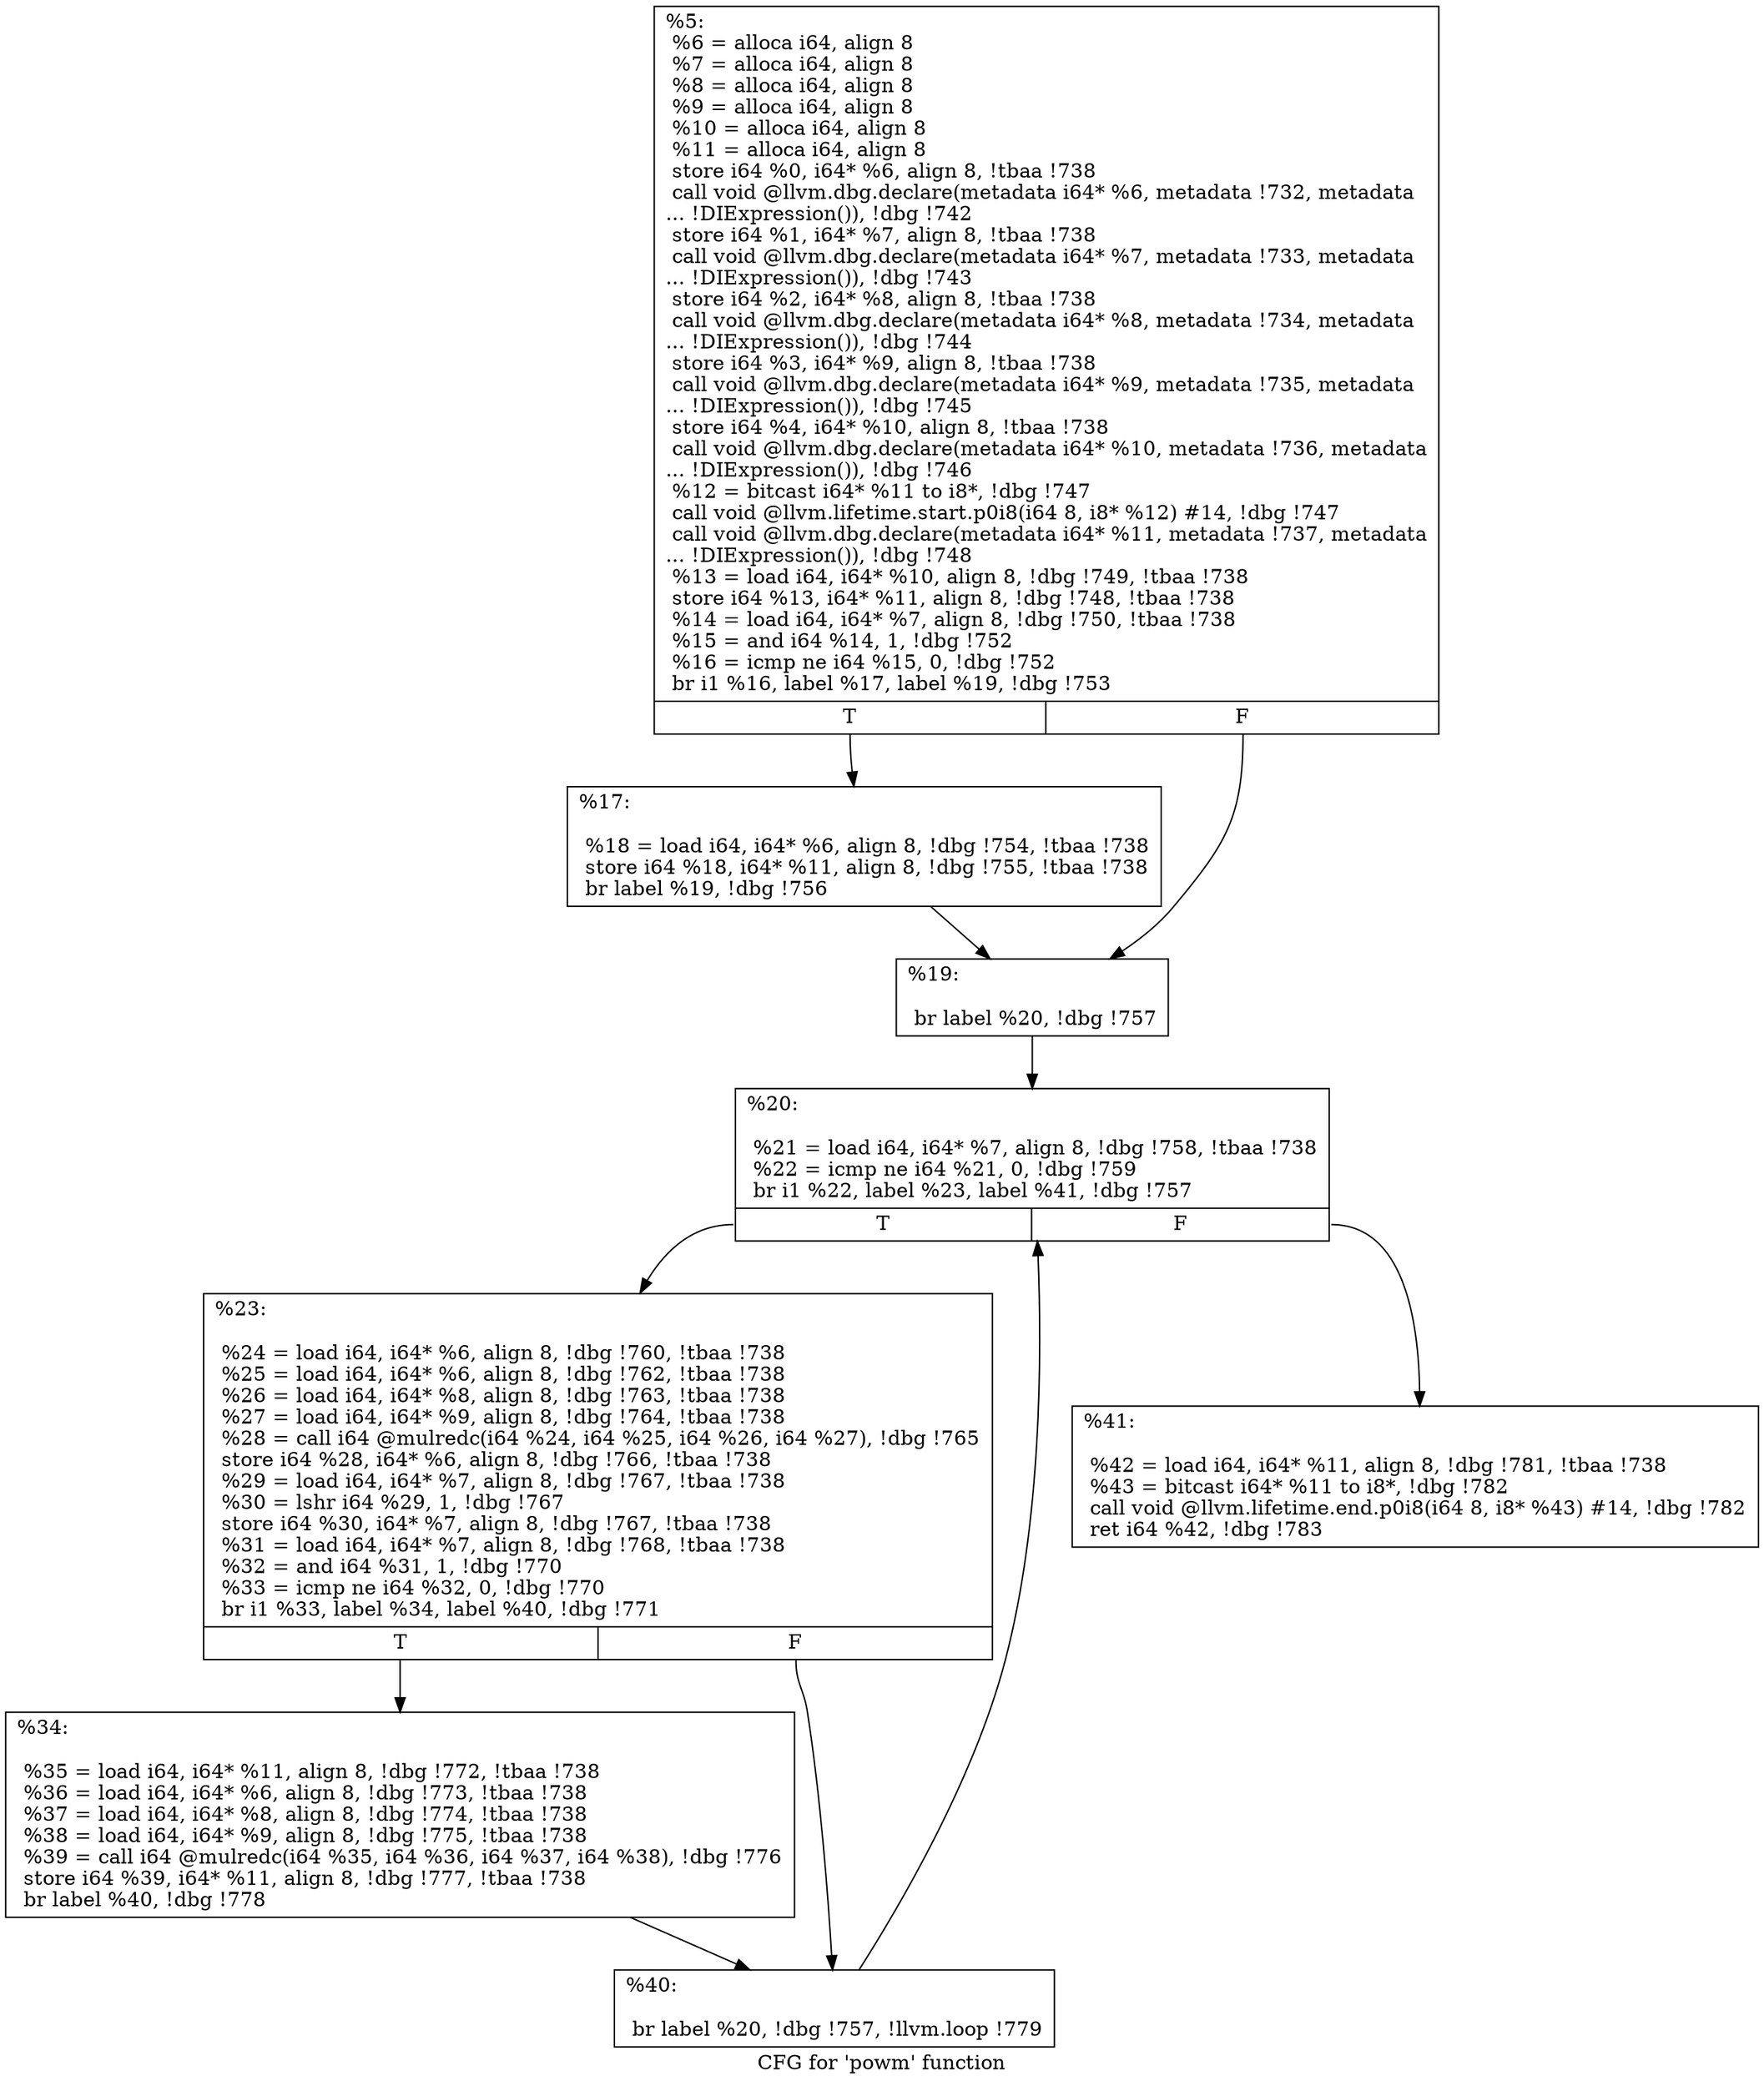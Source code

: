 digraph "CFG for 'powm' function" {
	label="CFG for 'powm' function";

	Node0x1773d20 [shape=record,label="{%5:\l  %6 = alloca i64, align 8\l  %7 = alloca i64, align 8\l  %8 = alloca i64, align 8\l  %9 = alloca i64, align 8\l  %10 = alloca i64, align 8\l  %11 = alloca i64, align 8\l  store i64 %0, i64* %6, align 8, !tbaa !738\l  call void @llvm.dbg.declare(metadata i64* %6, metadata !732, metadata\l... !DIExpression()), !dbg !742\l  store i64 %1, i64* %7, align 8, !tbaa !738\l  call void @llvm.dbg.declare(metadata i64* %7, metadata !733, metadata\l... !DIExpression()), !dbg !743\l  store i64 %2, i64* %8, align 8, !tbaa !738\l  call void @llvm.dbg.declare(metadata i64* %8, metadata !734, metadata\l... !DIExpression()), !dbg !744\l  store i64 %3, i64* %9, align 8, !tbaa !738\l  call void @llvm.dbg.declare(metadata i64* %9, metadata !735, metadata\l... !DIExpression()), !dbg !745\l  store i64 %4, i64* %10, align 8, !tbaa !738\l  call void @llvm.dbg.declare(metadata i64* %10, metadata !736, metadata\l... !DIExpression()), !dbg !746\l  %12 = bitcast i64* %11 to i8*, !dbg !747\l  call void @llvm.lifetime.start.p0i8(i64 8, i8* %12) #14, !dbg !747\l  call void @llvm.dbg.declare(metadata i64* %11, metadata !737, metadata\l... !DIExpression()), !dbg !748\l  %13 = load i64, i64* %10, align 8, !dbg !749, !tbaa !738\l  store i64 %13, i64* %11, align 8, !dbg !748, !tbaa !738\l  %14 = load i64, i64* %7, align 8, !dbg !750, !tbaa !738\l  %15 = and i64 %14, 1, !dbg !752\l  %16 = icmp ne i64 %15, 0, !dbg !752\l  br i1 %16, label %17, label %19, !dbg !753\l|{<s0>T|<s1>F}}"];
	Node0x1773d20:s0 -> Node0x1773d70;
	Node0x1773d20:s1 -> Node0x1773dc0;
	Node0x1773d70 [shape=record,label="{%17:\l\l  %18 = load i64, i64* %6, align 8, !dbg !754, !tbaa !738\l  store i64 %18, i64* %11, align 8, !dbg !755, !tbaa !738\l  br label %19, !dbg !756\l}"];
	Node0x1773d70 -> Node0x1773dc0;
	Node0x1773dc0 [shape=record,label="{%19:\l\l  br label %20, !dbg !757\l}"];
	Node0x1773dc0 -> Node0x1773e10;
	Node0x1773e10 [shape=record,label="{%20:\l\l  %21 = load i64, i64* %7, align 8, !dbg !758, !tbaa !738\l  %22 = icmp ne i64 %21, 0, !dbg !759\l  br i1 %22, label %23, label %41, !dbg !757\l|{<s0>T|<s1>F}}"];
	Node0x1773e10:s0 -> Node0x1773e60;
	Node0x1773e10:s1 -> Node0x1773f50;
	Node0x1773e60 [shape=record,label="{%23:\l\l  %24 = load i64, i64* %6, align 8, !dbg !760, !tbaa !738\l  %25 = load i64, i64* %6, align 8, !dbg !762, !tbaa !738\l  %26 = load i64, i64* %8, align 8, !dbg !763, !tbaa !738\l  %27 = load i64, i64* %9, align 8, !dbg !764, !tbaa !738\l  %28 = call i64 @mulredc(i64 %24, i64 %25, i64 %26, i64 %27), !dbg !765\l  store i64 %28, i64* %6, align 8, !dbg !766, !tbaa !738\l  %29 = load i64, i64* %7, align 8, !dbg !767, !tbaa !738\l  %30 = lshr i64 %29, 1, !dbg !767\l  store i64 %30, i64* %7, align 8, !dbg !767, !tbaa !738\l  %31 = load i64, i64* %7, align 8, !dbg !768, !tbaa !738\l  %32 = and i64 %31, 1, !dbg !770\l  %33 = icmp ne i64 %32, 0, !dbg !770\l  br i1 %33, label %34, label %40, !dbg !771\l|{<s0>T|<s1>F}}"];
	Node0x1773e60:s0 -> Node0x1773eb0;
	Node0x1773e60:s1 -> Node0x1773f00;
	Node0x1773eb0 [shape=record,label="{%34:\l\l  %35 = load i64, i64* %11, align 8, !dbg !772, !tbaa !738\l  %36 = load i64, i64* %6, align 8, !dbg !773, !tbaa !738\l  %37 = load i64, i64* %8, align 8, !dbg !774, !tbaa !738\l  %38 = load i64, i64* %9, align 8, !dbg !775, !tbaa !738\l  %39 = call i64 @mulredc(i64 %35, i64 %36, i64 %37, i64 %38), !dbg !776\l  store i64 %39, i64* %11, align 8, !dbg !777, !tbaa !738\l  br label %40, !dbg !778\l}"];
	Node0x1773eb0 -> Node0x1773f00;
	Node0x1773f00 [shape=record,label="{%40:\l\l  br label %20, !dbg !757, !llvm.loop !779\l}"];
	Node0x1773f00 -> Node0x1773e10;
	Node0x1773f50 [shape=record,label="{%41:\l\l  %42 = load i64, i64* %11, align 8, !dbg !781, !tbaa !738\l  %43 = bitcast i64* %11 to i8*, !dbg !782\l  call void @llvm.lifetime.end.p0i8(i64 8, i8* %43) #14, !dbg !782\l  ret i64 %42, !dbg !783\l}"];
}
